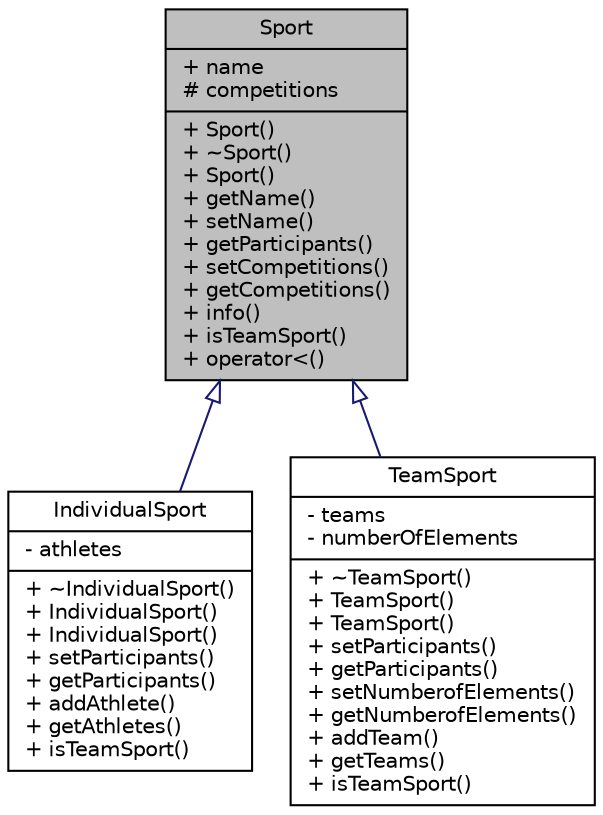 digraph "Sport"
{
 // LATEX_PDF_SIZE
  edge [fontname="Helvetica",fontsize="10",labelfontname="Helvetica",labelfontsize="10"];
  node [fontname="Helvetica",fontsize="10",shape=record];
  Node1 [label="{Sport\n|+ name\l# competitions\l|+ Sport()\l+ ~Sport()\l+ Sport()\l+ getName()\l+ setName()\l+ getParticipants()\l+ setCompetitions()\l+ getCompetitions()\l+ info()\l+ isTeamSport()\l+ operator\<()\l}",height=0.2,width=0.4,color="black", fillcolor="grey75", style="filled", fontcolor="black",tooltip=" "];
  Node1 -> Node2 [dir="back",color="midnightblue",fontsize="10",style="solid",arrowtail="onormal",fontname="Helvetica"];
  Node2 [label="{IndividualSport\n|- athletes\l|+ ~IndividualSport()\l+ IndividualSport()\l+ IndividualSport()\l+ setParticipants()\l+ getParticipants()\l+ addAthlete()\l+ getAthletes()\l+ isTeamSport()\l}",height=0.2,width=0.4,color="black", fillcolor="white", style="filled",URL="$class_individual_sport.html",tooltip=" "];
  Node1 -> Node3 [dir="back",color="midnightblue",fontsize="10",style="solid",arrowtail="onormal",fontname="Helvetica"];
  Node3 [label="{TeamSport\n|- teams\l- numberOfElements\l|+ ~TeamSport()\l+ TeamSport()\l+ TeamSport()\l+ setParticipants()\l+ getParticipants()\l+ setNumberofElements()\l+ getNumberofElements()\l+ addTeam()\l+ getTeams()\l+ isTeamSport()\l}",height=0.2,width=0.4,color="black", fillcolor="white", style="filled",URL="$class_team_sport.html",tooltip=" "];
}
